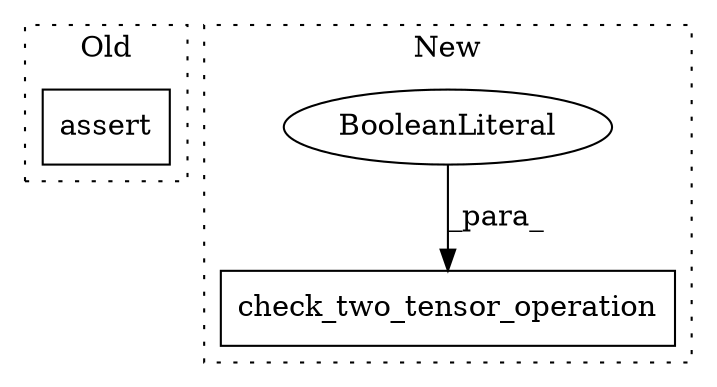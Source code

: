 digraph G {
subgraph cluster0 {
1 [label="assert" a="32" s="50245,50273" l="16,1" shape="box"];
label = "Old";
style="dotted";
}
subgraph cluster1 {
2 [label="check_two_tensor_operation" a="32" s="48267,48354" l="27,1" shape="box"];
3 [label="BooleanLiteral" a="9" s="48350" l="4" shape="ellipse"];
label = "New";
style="dotted";
}
3 -> 2 [label="_para_"];
}